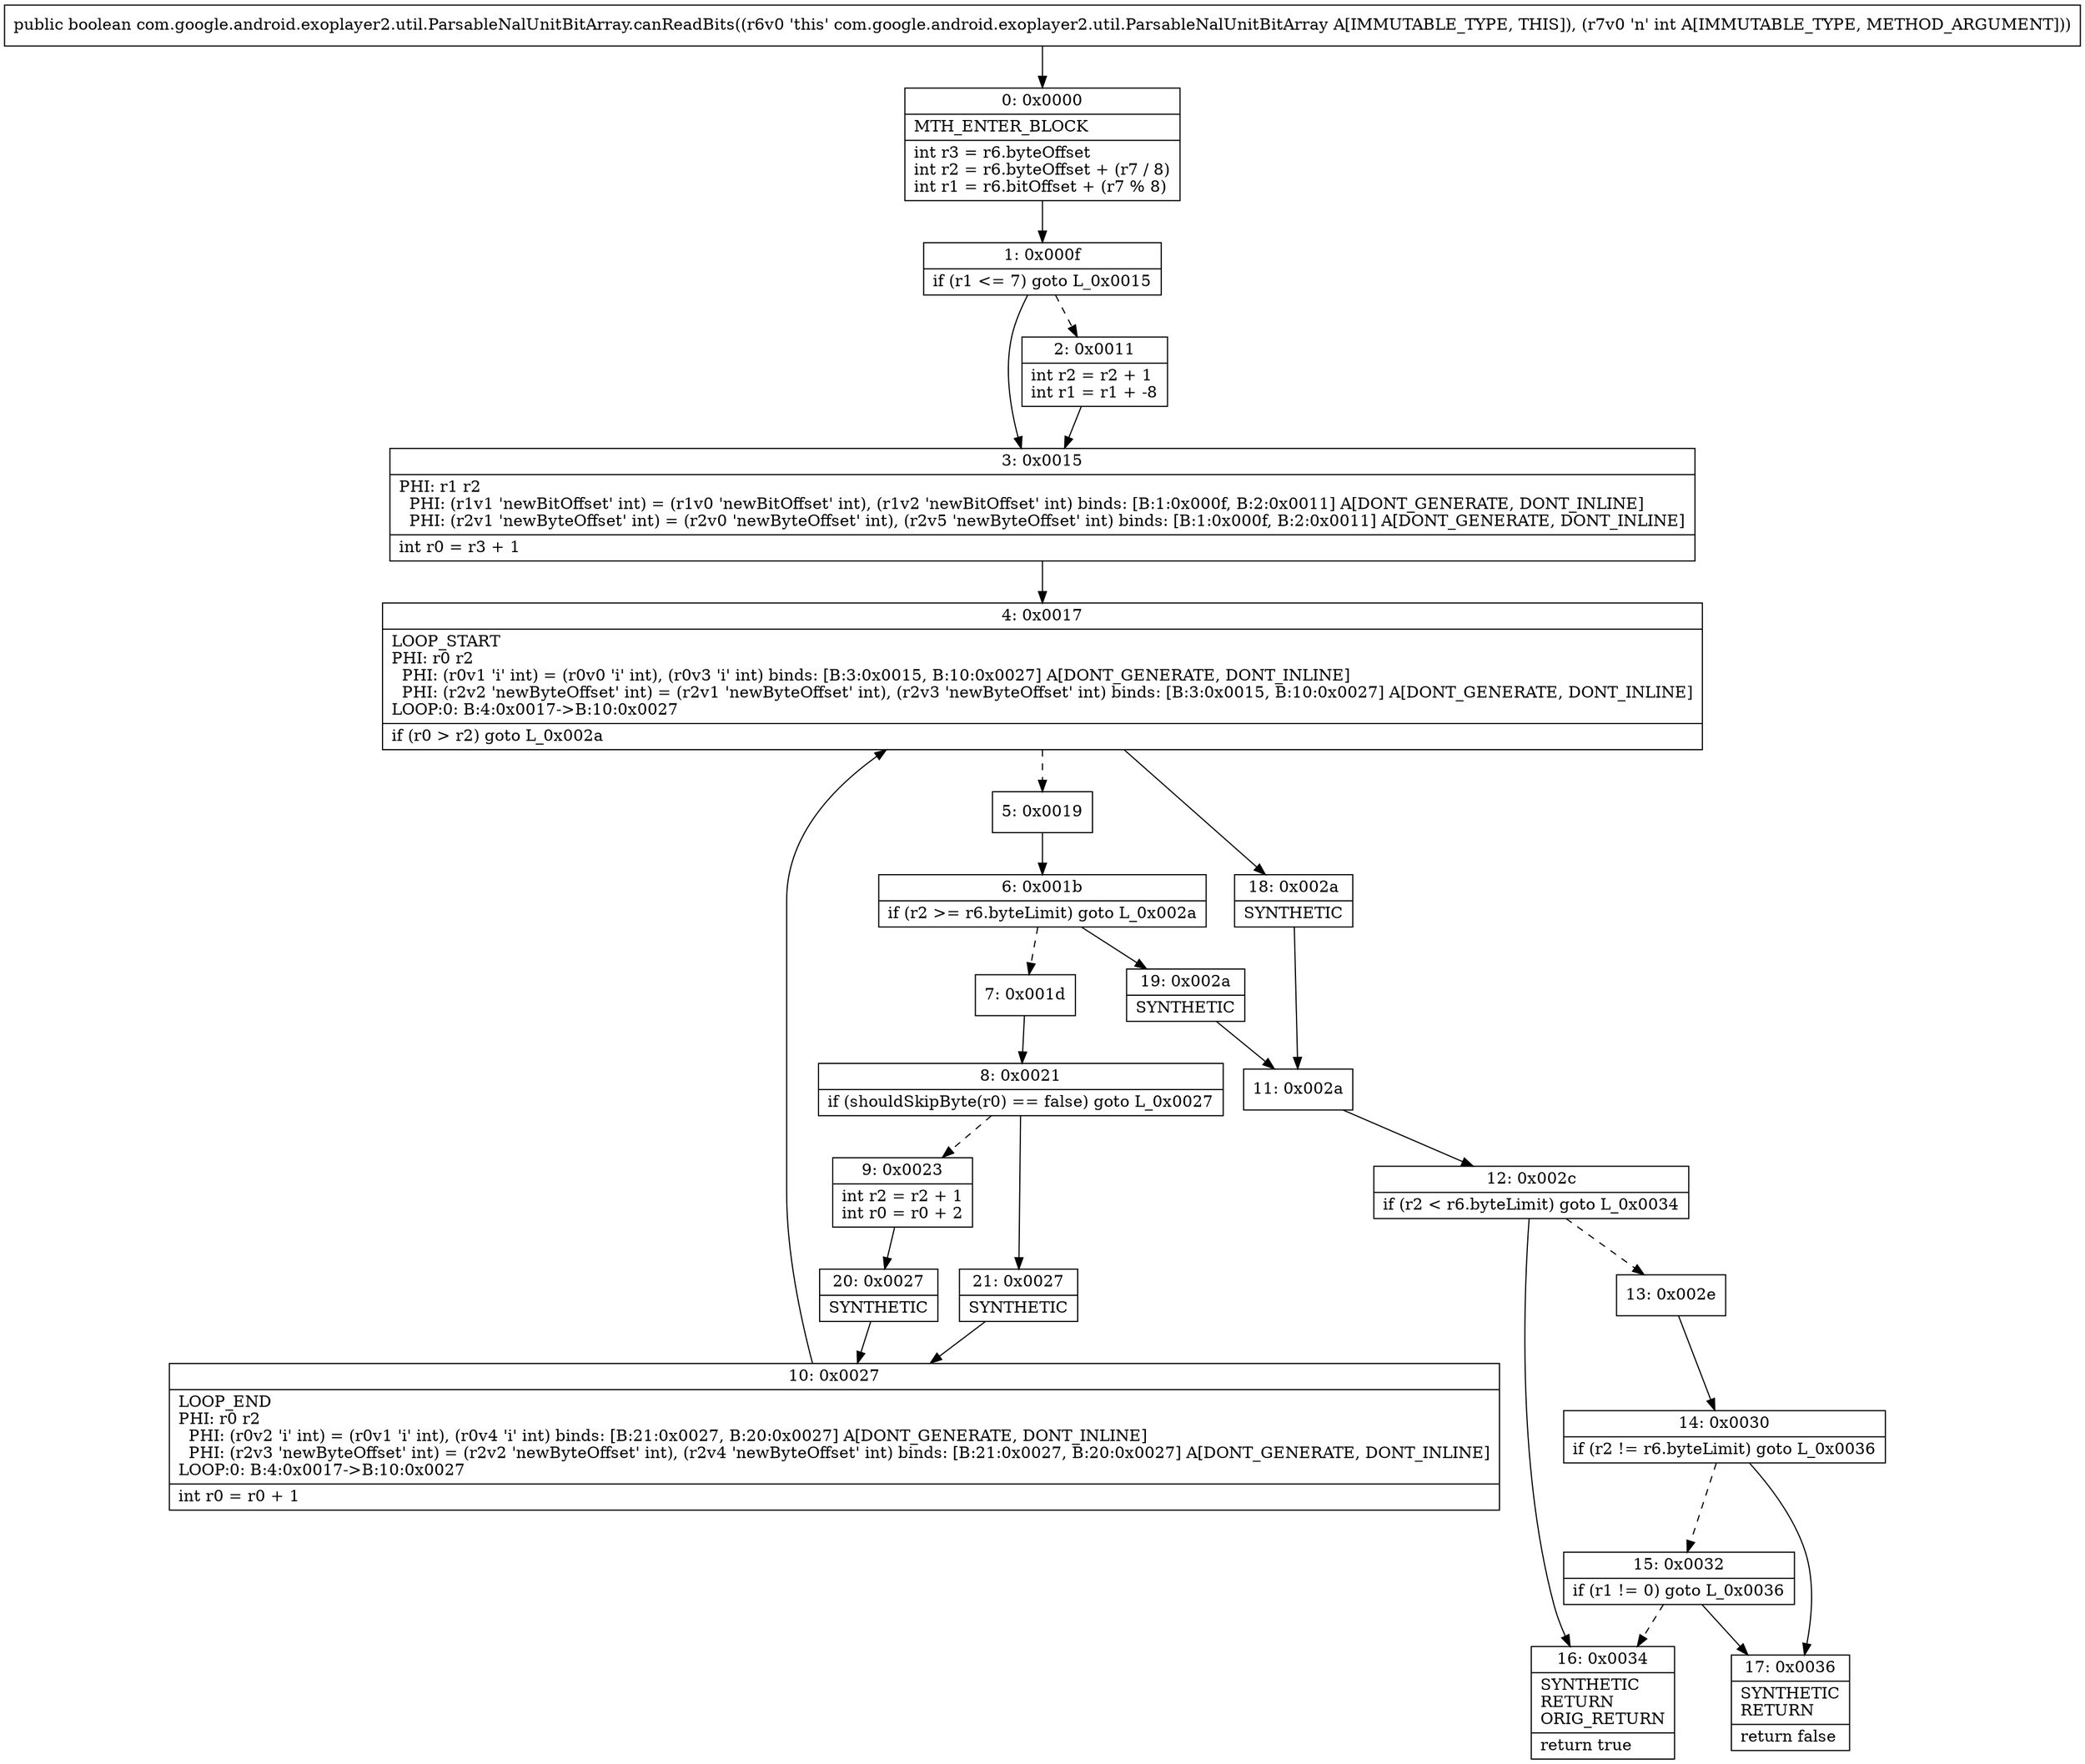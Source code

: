 digraph "CFG forcom.google.android.exoplayer2.util.ParsableNalUnitBitArray.canReadBits(I)Z" {
Node_0 [shape=record,label="{0\:\ 0x0000|MTH_ENTER_BLOCK\l|int r3 = r6.byteOffset\lint r2 = r6.byteOffset + (r7 \/ 8)\lint r1 = r6.bitOffset + (r7 % 8)\l}"];
Node_1 [shape=record,label="{1\:\ 0x000f|if (r1 \<= 7) goto L_0x0015\l}"];
Node_2 [shape=record,label="{2\:\ 0x0011|int r2 = r2 + 1\lint r1 = r1 + \-8\l}"];
Node_3 [shape=record,label="{3\:\ 0x0015|PHI: r1 r2 \l  PHI: (r1v1 'newBitOffset' int) = (r1v0 'newBitOffset' int), (r1v2 'newBitOffset' int) binds: [B:1:0x000f, B:2:0x0011] A[DONT_GENERATE, DONT_INLINE]\l  PHI: (r2v1 'newByteOffset' int) = (r2v0 'newByteOffset' int), (r2v5 'newByteOffset' int) binds: [B:1:0x000f, B:2:0x0011] A[DONT_GENERATE, DONT_INLINE]\l|int r0 = r3 + 1\l}"];
Node_4 [shape=record,label="{4\:\ 0x0017|LOOP_START\lPHI: r0 r2 \l  PHI: (r0v1 'i' int) = (r0v0 'i' int), (r0v3 'i' int) binds: [B:3:0x0015, B:10:0x0027] A[DONT_GENERATE, DONT_INLINE]\l  PHI: (r2v2 'newByteOffset' int) = (r2v1 'newByteOffset' int), (r2v3 'newByteOffset' int) binds: [B:3:0x0015, B:10:0x0027] A[DONT_GENERATE, DONT_INLINE]\lLOOP:0: B:4:0x0017\-\>B:10:0x0027\l|if (r0 \> r2) goto L_0x002a\l}"];
Node_5 [shape=record,label="{5\:\ 0x0019}"];
Node_6 [shape=record,label="{6\:\ 0x001b|if (r2 \>= r6.byteLimit) goto L_0x002a\l}"];
Node_7 [shape=record,label="{7\:\ 0x001d}"];
Node_8 [shape=record,label="{8\:\ 0x0021|if (shouldSkipByte(r0) == false) goto L_0x0027\l}"];
Node_9 [shape=record,label="{9\:\ 0x0023|int r2 = r2 + 1\lint r0 = r0 + 2\l}"];
Node_10 [shape=record,label="{10\:\ 0x0027|LOOP_END\lPHI: r0 r2 \l  PHI: (r0v2 'i' int) = (r0v1 'i' int), (r0v4 'i' int) binds: [B:21:0x0027, B:20:0x0027] A[DONT_GENERATE, DONT_INLINE]\l  PHI: (r2v3 'newByteOffset' int) = (r2v2 'newByteOffset' int), (r2v4 'newByteOffset' int) binds: [B:21:0x0027, B:20:0x0027] A[DONT_GENERATE, DONT_INLINE]\lLOOP:0: B:4:0x0017\-\>B:10:0x0027\l|int r0 = r0 + 1\l}"];
Node_11 [shape=record,label="{11\:\ 0x002a}"];
Node_12 [shape=record,label="{12\:\ 0x002c|if (r2 \< r6.byteLimit) goto L_0x0034\l}"];
Node_13 [shape=record,label="{13\:\ 0x002e}"];
Node_14 [shape=record,label="{14\:\ 0x0030|if (r2 != r6.byteLimit) goto L_0x0036\l}"];
Node_15 [shape=record,label="{15\:\ 0x0032|if (r1 != 0) goto L_0x0036\l}"];
Node_16 [shape=record,label="{16\:\ 0x0034|SYNTHETIC\lRETURN\lORIG_RETURN\l|return true\l}"];
Node_17 [shape=record,label="{17\:\ 0x0036|SYNTHETIC\lRETURN\l|return false\l}"];
Node_18 [shape=record,label="{18\:\ 0x002a|SYNTHETIC\l}"];
Node_19 [shape=record,label="{19\:\ 0x002a|SYNTHETIC\l}"];
Node_20 [shape=record,label="{20\:\ 0x0027|SYNTHETIC\l}"];
Node_21 [shape=record,label="{21\:\ 0x0027|SYNTHETIC\l}"];
MethodNode[shape=record,label="{public boolean com.google.android.exoplayer2.util.ParsableNalUnitBitArray.canReadBits((r6v0 'this' com.google.android.exoplayer2.util.ParsableNalUnitBitArray A[IMMUTABLE_TYPE, THIS]), (r7v0 'n' int A[IMMUTABLE_TYPE, METHOD_ARGUMENT])) }"];
MethodNode -> Node_0;
Node_0 -> Node_1;
Node_1 -> Node_2[style=dashed];
Node_1 -> Node_3;
Node_2 -> Node_3;
Node_3 -> Node_4;
Node_4 -> Node_5[style=dashed];
Node_4 -> Node_18;
Node_5 -> Node_6;
Node_6 -> Node_7[style=dashed];
Node_6 -> Node_19;
Node_7 -> Node_8;
Node_8 -> Node_9[style=dashed];
Node_8 -> Node_21;
Node_9 -> Node_20;
Node_10 -> Node_4;
Node_11 -> Node_12;
Node_12 -> Node_13[style=dashed];
Node_12 -> Node_16;
Node_13 -> Node_14;
Node_14 -> Node_15[style=dashed];
Node_14 -> Node_17;
Node_15 -> Node_16[style=dashed];
Node_15 -> Node_17;
Node_18 -> Node_11;
Node_19 -> Node_11;
Node_20 -> Node_10;
Node_21 -> Node_10;
}


